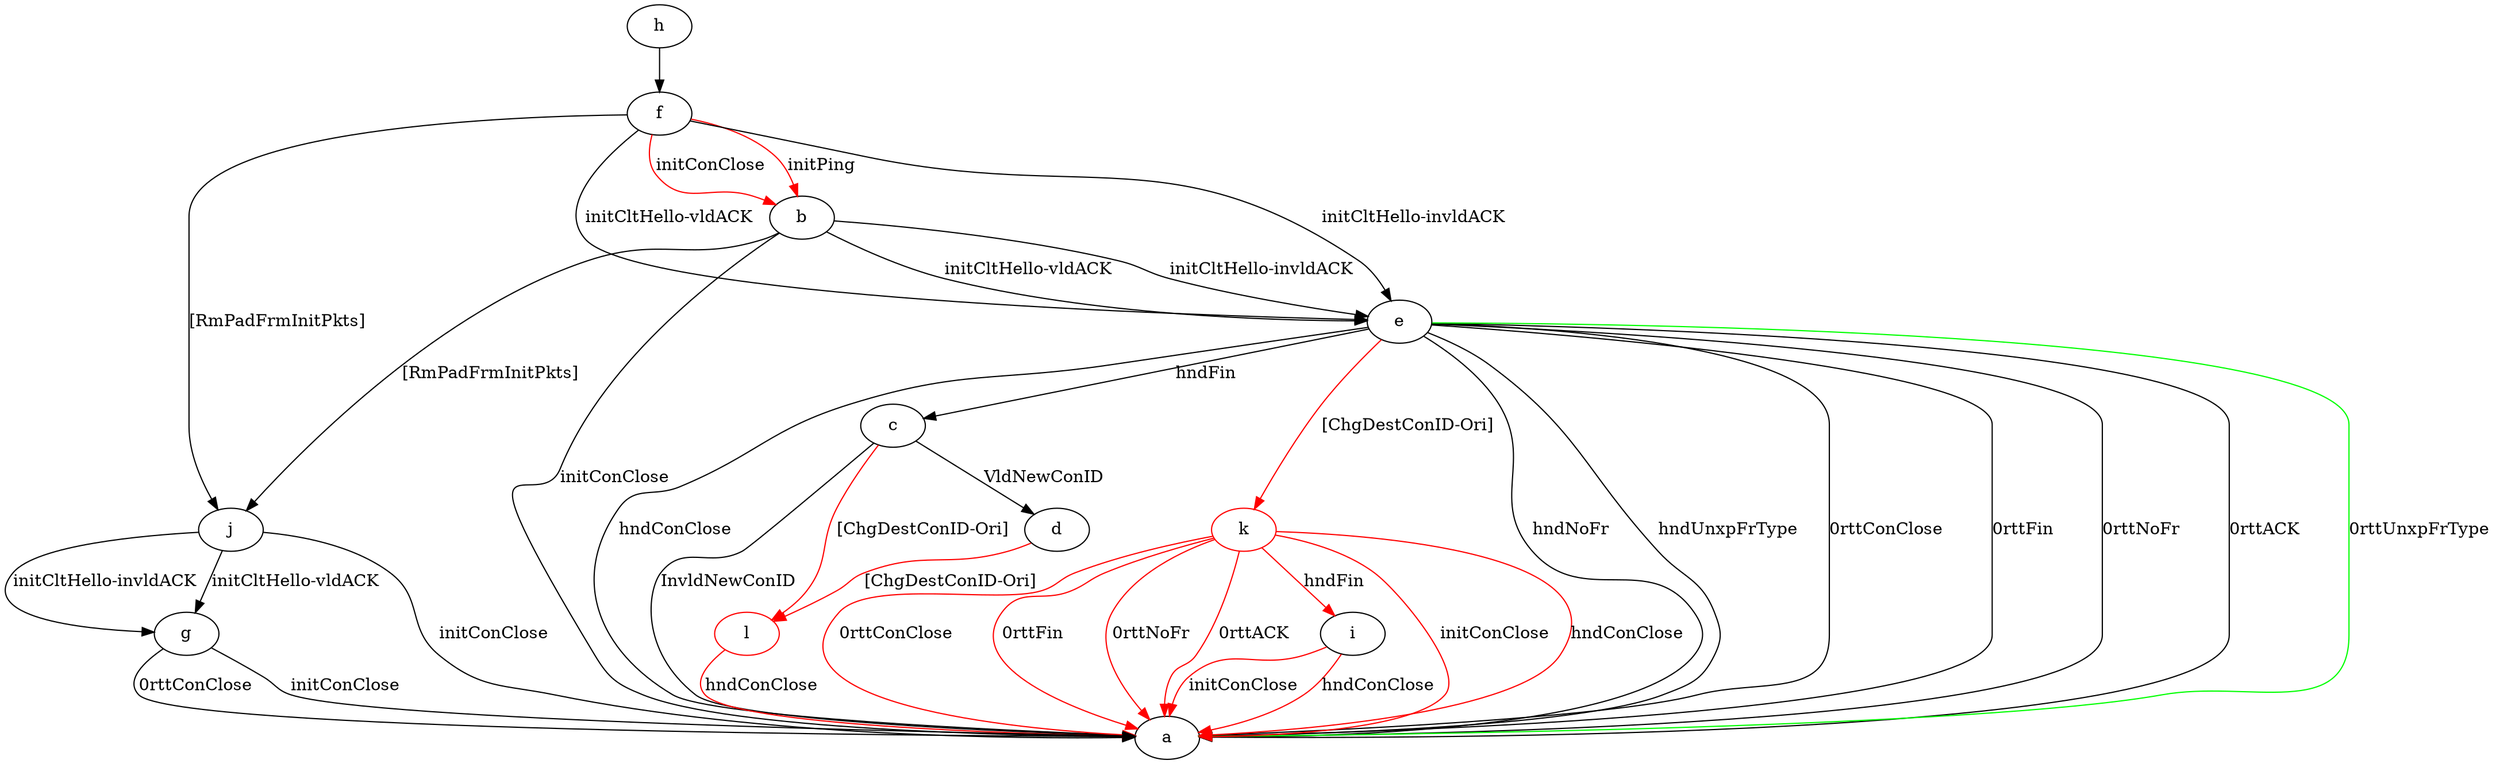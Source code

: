digraph "" {
	b -> a	[key=0,
		label="initConClose "];
	b -> e	[key=0,
		label="initCltHello-vldACK "];
	b -> e	[key=1,
		label="initCltHello-invldACK "];
	b -> j	[key=0,
		label="[RmPadFrmInitPkts] "];
	c -> a	[key=0,
		label="InvldNewConID "];
	c -> d	[key=0,
		label="VldNewConID "];
	l	[color=red];
	c -> l	[key=0,
		color=red,
		label="[ChgDestConID-Ori] "];
	d -> l	[key=0,
		color=red,
		label="[ChgDestConID-Ori] "];
	e -> a	[key=0,
		label="hndConClose "];
	e -> a	[key=1,
		label="hndNoFr "];
	e -> a	[key=2,
		label="hndUnxpFrType "];
	e -> a	[key=3,
		label="0rttConClose "];
	e -> a	[key=4,
		label="0rttFin "];
	e -> a	[key=5,
		label="0rttNoFr "];
	e -> a	[key=6,
		label="0rttACK "];
	e -> a	[key=7,
		color=green,
		label="0rttUnxpFrType "];
	e -> c	[key=0,
		label="hndFin "];
	k	[color=red];
	e -> k	[key=0,
		color=red,
		label="[ChgDestConID-Ori] "];
	f -> b	[key=0,
		color=red,
		label="initPing "];
	f -> b	[key=1,
		color=red,
		label="initConClose "];
	f -> e	[key=0,
		label="initCltHello-vldACK "];
	f -> e	[key=1,
		label="initCltHello-invldACK "];
	f -> j	[key=0,
		label="[RmPadFrmInitPkts] "];
	g -> a	[key=0,
		label="initConClose "];
	g -> a	[key=1,
		label="0rttConClose "];
	h -> f	[key=0];
	i -> a	[key=0,
		color=red,
		label="initConClose "];
	i -> a	[key=1,
		color=red,
		label="hndConClose "];
	j -> a	[key=0,
		label="initConClose "];
	j -> g	[key=0,
		label="initCltHello-vldACK "];
	j -> g	[key=1,
		label="initCltHello-invldACK "];
	k -> a	[key=0,
		color=red,
		label="initConClose "];
	k -> a	[key=1,
		color=red,
		label="hndConClose "];
	k -> a	[key=2,
		color=red,
		label="0rttConClose "];
	k -> a	[key=3,
		color=red,
		label="0rttFin "];
	k -> a	[key=4,
		color=red,
		label="0rttNoFr "];
	k -> a	[key=5,
		color=red,
		label="0rttACK "];
	k -> i	[key=0,
		color=red,
		label="hndFin "];
	l -> a	[key=0,
		color=red,
		label="hndConClose "];
}
